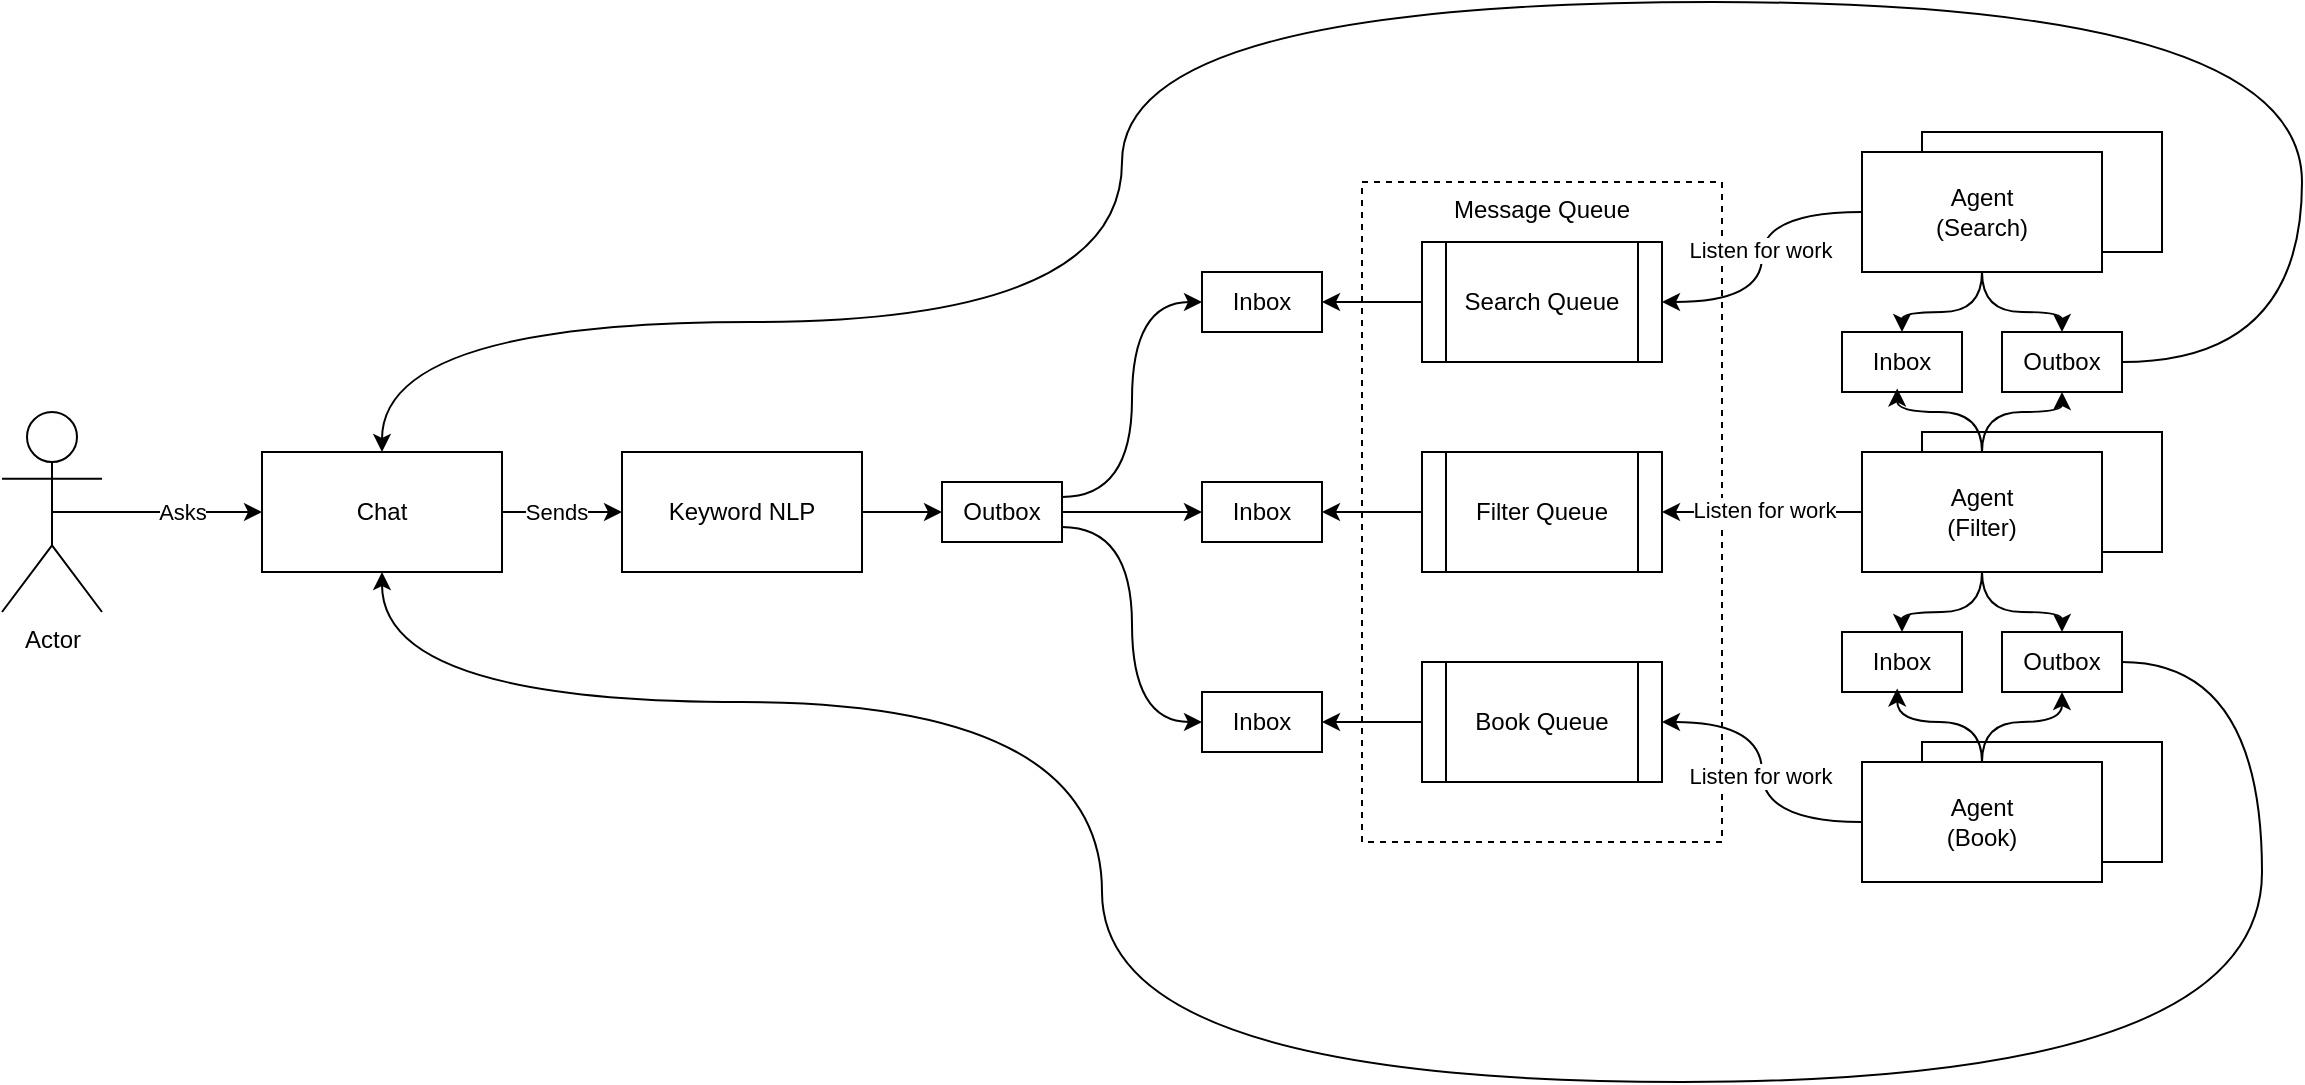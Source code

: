 <mxfile version="23.0.2" type="device">
  <diagram name="Page-1" id="p9vLQZS5YrsfepOjU7yk">
    <mxGraphModel dx="1687" dy="2084" grid="1" gridSize="10" guides="1" tooltips="1" connect="1" arrows="1" fold="1" page="1" pageScale="1" pageWidth="850" pageHeight="1100" math="0" shadow="0">
      <root>
        <mxCell id="0" />
        <mxCell id="1" parent="0" />
        <mxCell id="FHpnY321Yt3VTacAIJx--32" value="Message Queue&lt;br&gt;&lt;br&gt;&lt;br&gt;&lt;br&gt;&lt;br&gt;&lt;br&gt;&lt;br&gt;&lt;br&gt;&lt;br&gt;&lt;br&gt;&lt;br&gt;&lt;br&gt;&lt;br&gt;&lt;br&gt;&lt;br&gt;&lt;br&gt;&lt;br&gt;&lt;br&gt;&lt;br&gt;&lt;br&gt;&lt;br&gt;&lt;br&gt;" style="rounded=0;whiteSpace=wrap;html=1;fillColor=none;dashed=1;" vertex="1" parent="1">
          <mxGeometry x="720" y="60" width="180" height="330" as="geometry" />
        </mxCell>
        <mxCell id="FHpnY321Yt3VTacAIJx--7" style="edgeStyle=orthogonalEdgeStyle;rounded=0;orthogonalLoop=1;jettySize=auto;html=1;exitX=1;exitY=0.5;exitDx=0;exitDy=0;entryX=0;entryY=0.5;entryDx=0;entryDy=0;" edge="1" parent="1" source="FHpnY321Yt3VTacAIJx--5" target="FHpnY321Yt3VTacAIJx--6">
          <mxGeometry relative="1" as="geometry" />
        </mxCell>
        <mxCell id="FHpnY321Yt3VTacAIJx--11" value="Sends" style="edgeLabel;html=1;align=center;verticalAlign=middle;resizable=0;points=[];" vertex="1" connectable="0" parent="FHpnY321Yt3VTacAIJx--7">
          <mxGeometry x="0.04" relative="1" as="geometry">
            <mxPoint x="-4" as="offset" />
          </mxGeometry>
        </mxCell>
        <mxCell id="FHpnY321Yt3VTacAIJx--5" value="Chat" style="rounded=0;whiteSpace=wrap;html=1;" vertex="1" parent="1">
          <mxGeometry x="170" y="195" width="120" height="60" as="geometry" />
        </mxCell>
        <mxCell id="FHpnY321Yt3VTacAIJx--34" value="" style="edgeStyle=orthogonalEdgeStyle;rounded=0;orthogonalLoop=1;jettySize=auto;html=1;" edge="1" parent="1" source="FHpnY321Yt3VTacAIJx--6" target="FHpnY321Yt3VTacAIJx--33">
          <mxGeometry relative="1" as="geometry" />
        </mxCell>
        <mxCell id="FHpnY321Yt3VTacAIJx--6" value="Keyword NLP" style="rounded=0;whiteSpace=wrap;html=1;" vertex="1" parent="1">
          <mxGeometry x="350" y="195" width="120" height="60" as="geometry" />
        </mxCell>
        <mxCell id="FHpnY321Yt3VTacAIJx--9" style="edgeStyle=orthogonalEdgeStyle;rounded=0;orthogonalLoop=1;jettySize=auto;html=1;exitX=0.5;exitY=0.5;exitDx=0;exitDy=0;exitPerimeter=0;entryX=0;entryY=0.5;entryDx=0;entryDy=0;" edge="1" parent="1" source="FHpnY321Yt3VTacAIJx--8" target="FHpnY321Yt3VTacAIJx--5">
          <mxGeometry relative="1" as="geometry" />
        </mxCell>
        <mxCell id="FHpnY321Yt3VTacAIJx--10" value="Asks" style="edgeLabel;html=1;align=center;verticalAlign=middle;resizable=0;points=[];" vertex="1" connectable="0" parent="FHpnY321Yt3VTacAIJx--9">
          <mxGeometry x="-0.024" y="-2" relative="1" as="geometry">
            <mxPoint x="14" y="-2" as="offset" />
          </mxGeometry>
        </mxCell>
        <mxCell id="FHpnY321Yt3VTacAIJx--8" value="Actor" style="shape=umlActor;verticalLabelPosition=bottom;verticalAlign=top;html=1;outlineConnect=0;" vertex="1" parent="1">
          <mxGeometry x="40" y="175" width="50" height="100" as="geometry" />
        </mxCell>
        <mxCell id="FHpnY321Yt3VTacAIJx--44" value="" style="edgeStyle=orthogonalEdgeStyle;rounded=0;orthogonalLoop=1;jettySize=auto;html=1;" edge="1" parent="1" source="FHpnY321Yt3VTacAIJx--13" target="FHpnY321Yt3VTacAIJx--38">
          <mxGeometry relative="1" as="geometry" />
        </mxCell>
        <mxCell id="FHpnY321Yt3VTacAIJx--13" value="Search Queue" style="shape=process;whiteSpace=wrap;html=1;backgroundOutline=1;" vertex="1" parent="1">
          <mxGeometry x="750" y="90" width="120" height="60" as="geometry" />
        </mxCell>
        <mxCell id="FHpnY321Yt3VTacAIJx--45" value="" style="edgeStyle=orthogonalEdgeStyle;rounded=0;orthogonalLoop=1;jettySize=auto;html=1;" edge="1" parent="1" source="FHpnY321Yt3VTacAIJx--14" target="FHpnY321Yt3VTacAIJx--39">
          <mxGeometry relative="1" as="geometry" />
        </mxCell>
        <mxCell id="FHpnY321Yt3VTacAIJx--14" value="Filter Queue" style="shape=process;whiteSpace=wrap;html=1;backgroundOutline=1;" vertex="1" parent="1">
          <mxGeometry x="750" y="195" width="120" height="60" as="geometry" />
        </mxCell>
        <mxCell id="FHpnY321Yt3VTacAIJx--46" value="" style="edgeStyle=orthogonalEdgeStyle;rounded=0;orthogonalLoop=1;jettySize=auto;html=1;" edge="1" parent="1" source="FHpnY321Yt3VTacAIJx--15" target="FHpnY321Yt3VTacAIJx--40">
          <mxGeometry relative="1" as="geometry" />
        </mxCell>
        <mxCell id="FHpnY321Yt3VTacAIJx--15" value="Book Queue" style="shape=process;whiteSpace=wrap;html=1;backgroundOutline=1;" vertex="1" parent="1">
          <mxGeometry x="750" y="300" width="120" height="60" as="geometry" />
        </mxCell>
        <mxCell id="FHpnY321Yt3VTacAIJx--20" style="edgeStyle=orthogonalEdgeStyle;rounded=0;orthogonalLoop=1;jettySize=auto;html=1;exitX=0;exitY=0.5;exitDx=0;exitDy=0;entryX=1;entryY=0.5;entryDx=0;entryDy=0;curved=1;" edge="1" parent="1" source="FHpnY321Yt3VTacAIJx--19" target="FHpnY321Yt3VTacAIJx--13">
          <mxGeometry relative="1" as="geometry" />
        </mxCell>
        <mxCell id="FHpnY321Yt3VTacAIJx--28" value="Listen for work" style="edgeLabel;html=1;align=center;verticalAlign=middle;resizable=0;points=[];" vertex="1" connectable="0" parent="FHpnY321Yt3VTacAIJx--20">
          <mxGeometry x="-0.06" y="-1" relative="1" as="geometry">
            <mxPoint y="1" as="offset" />
          </mxGeometry>
        </mxCell>
        <mxCell id="FHpnY321Yt3VTacAIJx--21" value="Agent&lt;br&gt;(Search)" style="rounded=0;whiteSpace=wrap;html=1;" vertex="1" parent="1">
          <mxGeometry x="1000" y="35" width="120" height="60" as="geometry" />
        </mxCell>
        <mxCell id="FHpnY321Yt3VTacAIJx--54" style="edgeStyle=orthogonalEdgeStyle;rounded=0;orthogonalLoop=1;jettySize=auto;html=1;exitX=0.5;exitY=1;exitDx=0;exitDy=0;entryX=0.5;entryY=0;entryDx=0;entryDy=0;curved=1;" edge="1" parent="1" source="FHpnY321Yt3VTacAIJx--19" target="FHpnY321Yt3VTacAIJx--50">
          <mxGeometry relative="1" as="geometry" />
        </mxCell>
        <mxCell id="FHpnY321Yt3VTacAIJx--55" style="edgeStyle=orthogonalEdgeStyle;rounded=0;orthogonalLoop=1;jettySize=auto;html=1;exitX=0.5;exitY=1;exitDx=0;exitDy=0;entryX=0.5;entryY=0;entryDx=0;entryDy=0;curved=1;" edge="1" parent="1" source="FHpnY321Yt3VTacAIJx--19" target="FHpnY321Yt3VTacAIJx--53">
          <mxGeometry relative="1" as="geometry" />
        </mxCell>
        <mxCell id="FHpnY321Yt3VTacAIJx--19" value="Agent&lt;br&gt;(Search)" style="rounded=0;whiteSpace=wrap;html=1;" vertex="1" parent="1">
          <mxGeometry x="970" y="45" width="120" height="60" as="geometry" />
        </mxCell>
        <mxCell id="FHpnY321Yt3VTacAIJx--22" value="Agent&lt;br&gt;(Search)" style="rounded=0;whiteSpace=wrap;html=1;" vertex="1" parent="1">
          <mxGeometry x="1000" y="185" width="120" height="60" as="geometry" />
        </mxCell>
        <mxCell id="FHpnY321Yt3VTacAIJx--24" value="" style="edgeStyle=orthogonalEdgeStyle;rounded=0;orthogonalLoop=1;jettySize=auto;html=1;" edge="1" parent="1" source="FHpnY321Yt3VTacAIJx--23" target="FHpnY321Yt3VTacAIJx--14">
          <mxGeometry relative="1" as="geometry" />
        </mxCell>
        <mxCell id="FHpnY321Yt3VTacAIJx--30" value="Listen for work" style="edgeLabel;html=1;align=center;verticalAlign=middle;resizable=0;points=[];" vertex="1" connectable="0" parent="FHpnY321Yt3VTacAIJx--24">
          <mxGeometry x="-0.007" y="-1" relative="1" as="geometry">
            <mxPoint as="offset" />
          </mxGeometry>
        </mxCell>
        <mxCell id="FHpnY321Yt3VTacAIJx--56" style="edgeStyle=orthogonalEdgeStyle;rounded=0;orthogonalLoop=1;jettySize=auto;html=1;exitX=0.5;exitY=0;exitDx=0;exitDy=0;entryX=0.5;entryY=1;entryDx=0;entryDy=0;curved=1;" edge="1" parent="1" source="FHpnY321Yt3VTacAIJx--23" target="FHpnY321Yt3VTacAIJx--53">
          <mxGeometry relative="1" as="geometry" />
        </mxCell>
        <mxCell id="FHpnY321Yt3VTacAIJx--23" value="Agent&lt;br&gt;(Filter)" style="rounded=0;whiteSpace=wrap;html=1;" vertex="1" parent="1">
          <mxGeometry x="970" y="195" width="120" height="60" as="geometry" />
        </mxCell>
        <mxCell id="FHpnY321Yt3VTacAIJx--25" value="Agent&lt;br&gt;(Search)" style="rounded=0;whiteSpace=wrap;html=1;" vertex="1" parent="1">
          <mxGeometry x="1000" y="340" width="120" height="60" as="geometry" />
        </mxCell>
        <mxCell id="FHpnY321Yt3VTacAIJx--27" value="" style="edgeStyle=orthogonalEdgeStyle;rounded=0;orthogonalLoop=1;jettySize=auto;html=1;curved=1;" edge="1" parent="1" source="FHpnY321Yt3VTacAIJx--26" target="FHpnY321Yt3VTacAIJx--15">
          <mxGeometry relative="1" as="geometry" />
        </mxCell>
        <mxCell id="FHpnY321Yt3VTacAIJx--31" value="Listen for work" style="edgeLabel;html=1;align=center;verticalAlign=middle;resizable=0;points=[];" vertex="1" connectable="0" parent="FHpnY321Yt3VTacAIJx--27">
          <mxGeometry x="-0.026" y="1" relative="1" as="geometry">
            <mxPoint as="offset" />
          </mxGeometry>
        </mxCell>
        <mxCell id="FHpnY321Yt3VTacAIJx--26" value="Agent&lt;br&gt;(Book)" style="rounded=0;whiteSpace=wrap;html=1;" vertex="1" parent="1">
          <mxGeometry x="970" y="350" width="120" height="60" as="geometry" />
        </mxCell>
        <mxCell id="FHpnY321Yt3VTacAIJx--41" style="edgeStyle=orthogonalEdgeStyle;rounded=0;orthogonalLoop=1;jettySize=auto;html=1;exitX=1;exitY=0.25;exitDx=0;exitDy=0;entryX=0;entryY=0.5;entryDx=0;entryDy=0;curved=1;" edge="1" parent="1" source="FHpnY321Yt3VTacAIJx--33" target="FHpnY321Yt3VTacAIJx--38">
          <mxGeometry relative="1" as="geometry" />
        </mxCell>
        <mxCell id="FHpnY321Yt3VTacAIJx--42" style="edgeStyle=orthogonalEdgeStyle;rounded=0;orthogonalLoop=1;jettySize=auto;html=1;exitX=1;exitY=0.5;exitDx=0;exitDy=0;" edge="1" parent="1" source="FHpnY321Yt3VTacAIJx--33" target="FHpnY321Yt3VTacAIJx--39">
          <mxGeometry relative="1" as="geometry" />
        </mxCell>
        <mxCell id="FHpnY321Yt3VTacAIJx--43" style="edgeStyle=orthogonalEdgeStyle;rounded=0;orthogonalLoop=1;jettySize=auto;html=1;exitX=1;exitY=0.75;exitDx=0;exitDy=0;entryX=0;entryY=0.5;entryDx=0;entryDy=0;curved=1;" edge="1" parent="1" source="FHpnY321Yt3VTacAIJx--33" target="FHpnY321Yt3VTacAIJx--40">
          <mxGeometry relative="1" as="geometry" />
        </mxCell>
        <mxCell id="FHpnY321Yt3VTacAIJx--33" value="Outbox" style="rounded=0;whiteSpace=wrap;html=1;" vertex="1" parent="1">
          <mxGeometry x="510" y="210" width="60" height="30" as="geometry" />
        </mxCell>
        <mxCell id="FHpnY321Yt3VTacAIJx--38" value="Inbox" style="rounded=0;whiteSpace=wrap;html=1;" vertex="1" parent="1">
          <mxGeometry x="640" y="105" width="60" height="30" as="geometry" />
        </mxCell>
        <mxCell id="FHpnY321Yt3VTacAIJx--39" value="Inbox" style="rounded=0;whiteSpace=wrap;html=1;" vertex="1" parent="1">
          <mxGeometry x="640" y="210" width="60" height="30" as="geometry" />
        </mxCell>
        <mxCell id="FHpnY321Yt3VTacAIJx--40" value="Inbox" style="rounded=0;whiteSpace=wrap;html=1;" vertex="1" parent="1">
          <mxGeometry x="640" y="315" width="60" height="30" as="geometry" />
        </mxCell>
        <mxCell id="FHpnY321Yt3VTacAIJx--50" value="Inbox" style="rounded=0;whiteSpace=wrap;html=1;" vertex="1" parent="1">
          <mxGeometry x="960" y="135" width="60" height="30" as="geometry" />
        </mxCell>
        <mxCell id="FHpnY321Yt3VTacAIJx--65" style="edgeStyle=orthogonalEdgeStyle;rounded=0;orthogonalLoop=1;jettySize=auto;html=1;exitX=1;exitY=0.5;exitDx=0;exitDy=0;entryX=0.5;entryY=0;entryDx=0;entryDy=0;curved=1;" edge="1" parent="1" source="FHpnY321Yt3VTacAIJx--53" target="FHpnY321Yt3VTacAIJx--5">
          <mxGeometry relative="1" as="geometry">
            <Array as="points">
              <mxPoint x="1190" y="150" />
              <mxPoint x="1190" y="-30" />
              <mxPoint x="600" y="-30" />
              <mxPoint x="600" y="130" />
              <mxPoint x="230" y="130" />
            </Array>
          </mxGeometry>
        </mxCell>
        <mxCell id="FHpnY321Yt3VTacAIJx--53" value="Outbox" style="rounded=0;whiteSpace=wrap;html=1;" vertex="1" parent="1">
          <mxGeometry x="1040" y="135" width="60" height="30" as="geometry" />
        </mxCell>
        <mxCell id="FHpnY321Yt3VTacAIJx--57" style="edgeStyle=orthogonalEdgeStyle;rounded=0;orthogonalLoop=1;jettySize=auto;html=1;exitX=0.5;exitY=0;exitDx=0;exitDy=0;entryX=0.46;entryY=0.94;entryDx=0;entryDy=0;entryPerimeter=0;curved=1;" edge="1" parent="1" source="FHpnY321Yt3VTacAIJx--23" target="FHpnY321Yt3VTacAIJx--50">
          <mxGeometry relative="1" as="geometry" />
        </mxCell>
        <mxCell id="FHpnY321Yt3VTacAIJx--58" style="edgeStyle=orthogonalEdgeStyle;rounded=0;orthogonalLoop=1;jettySize=auto;html=1;entryX=0.5;entryY=0;entryDx=0;entryDy=0;curved=1;" edge="1" parent="1" target="FHpnY321Yt3VTacAIJx--61" source="FHpnY321Yt3VTacAIJx--23">
          <mxGeometry relative="1" as="geometry">
            <mxPoint x="1030" y="255" as="sourcePoint" />
          </mxGeometry>
        </mxCell>
        <mxCell id="FHpnY321Yt3VTacAIJx--59" style="edgeStyle=orthogonalEdgeStyle;rounded=0;orthogonalLoop=1;jettySize=auto;html=1;exitX=0.5;exitY=1;exitDx=0;exitDy=0;entryX=0.5;entryY=0;entryDx=0;entryDy=0;curved=1;" edge="1" parent="1" target="FHpnY321Yt3VTacAIJx--62" source="FHpnY321Yt3VTacAIJx--23">
          <mxGeometry relative="1" as="geometry">
            <mxPoint x="1030" y="255" as="sourcePoint" />
          </mxGeometry>
        </mxCell>
        <mxCell id="FHpnY321Yt3VTacAIJx--60" style="edgeStyle=orthogonalEdgeStyle;rounded=0;orthogonalLoop=1;jettySize=auto;html=1;exitX=0.5;exitY=0;exitDx=0;exitDy=0;entryX=0.5;entryY=1;entryDx=0;entryDy=0;curved=1;" edge="1" parent="1" target="FHpnY321Yt3VTacAIJx--62" source="FHpnY321Yt3VTacAIJx--26">
          <mxGeometry relative="1" as="geometry">
            <mxPoint x="1030" y="345" as="sourcePoint" />
          </mxGeometry>
        </mxCell>
        <mxCell id="FHpnY321Yt3VTacAIJx--61" value="Inbox" style="rounded=0;whiteSpace=wrap;html=1;" vertex="1" parent="1">
          <mxGeometry x="960" y="285" width="60" height="30" as="geometry" />
        </mxCell>
        <mxCell id="FHpnY321Yt3VTacAIJx--64" style="edgeStyle=orthogonalEdgeStyle;rounded=0;orthogonalLoop=1;jettySize=auto;html=1;exitX=1;exitY=0.5;exitDx=0;exitDy=0;entryX=0.5;entryY=1;entryDx=0;entryDy=0;curved=1;" edge="1" parent="1" source="FHpnY321Yt3VTacAIJx--62" target="FHpnY321Yt3VTacAIJx--5">
          <mxGeometry relative="1" as="geometry">
            <Array as="points">
              <mxPoint x="1170" y="300" />
              <mxPoint x="1170" y="510" />
              <mxPoint x="590" y="510" />
              <mxPoint x="590" y="320" />
              <mxPoint x="230" y="320" />
            </Array>
          </mxGeometry>
        </mxCell>
        <mxCell id="FHpnY321Yt3VTacAIJx--62" value="Outbox" style="rounded=0;whiteSpace=wrap;html=1;" vertex="1" parent="1">
          <mxGeometry x="1040" y="285" width="60" height="30" as="geometry" />
        </mxCell>
        <mxCell id="FHpnY321Yt3VTacAIJx--63" style="edgeStyle=orthogonalEdgeStyle;rounded=0;orthogonalLoop=1;jettySize=auto;html=1;exitX=0.5;exitY=0;exitDx=0;exitDy=0;entryX=0.46;entryY=0.94;entryDx=0;entryDy=0;entryPerimeter=0;curved=1;" edge="1" parent="1" target="FHpnY321Yt3VTacAIJx--61" source="FHpnY321Yt3VTacAIJx--26">
          <mxGeometry relative="1" as="geometry">
            <mxPoint x="1030" y="345" as="sourcePoint" />
          </mxGeometry>
        </mxCell>
      </root>
    </mxGraphModel>
  </diagram>
</mxfile>
